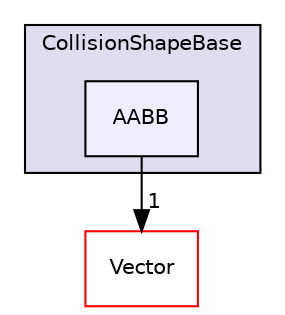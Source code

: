 digraph "C:/HAL/PG関係/03_作成プログラム/03_HAL授業/就職作品/Project/source/04_Tool/Component/Collision/CollisionBase/CollisionObject/CollisionShapeBase/AABB" {
  compound=true
  node [ fontsize="10", fontname="Helvetica"];
  edge [ labelfontsize="10", labelfontname="Helvetica"];
  subgraph clusterdir_37f05b902c9752e817f88d9d1c5bcf13 {
    graph [ bgcolor="#ddddee", pencolor="black", label="CollisionShapeBase" fontname="Helvetica", fontsize="10", URL="dir_37f05b902c9752e817f88d9d1c5bcf13.html"]
  dir_9c0ef0b9faf041bdf737a57ac7974cf8 [shape=box, label="AABB", style="filled", fillcolor="#eeeeff", pencolor="black", URL="dir_9c0ef0b9faf041bdf737a57ac7974cf8.html"];
  }
  dir_e5c1ae2f1092e95ef2033dbd3d9e326c [shape=box label="Vector" fillcolor="white" style="filled" color="red" URL="dir_e5c1ae2f1092e95ef2033dbd3d9e326c.html"];
  dir_9c0ef0b9faf041bdf737a57ac7974cf8->dir_e5c1ae2f1092e95ef2033dbd3d9e326c [headlabel="1", labeldistance=1.5 headhref="dir_000086_000149.html"];
}

